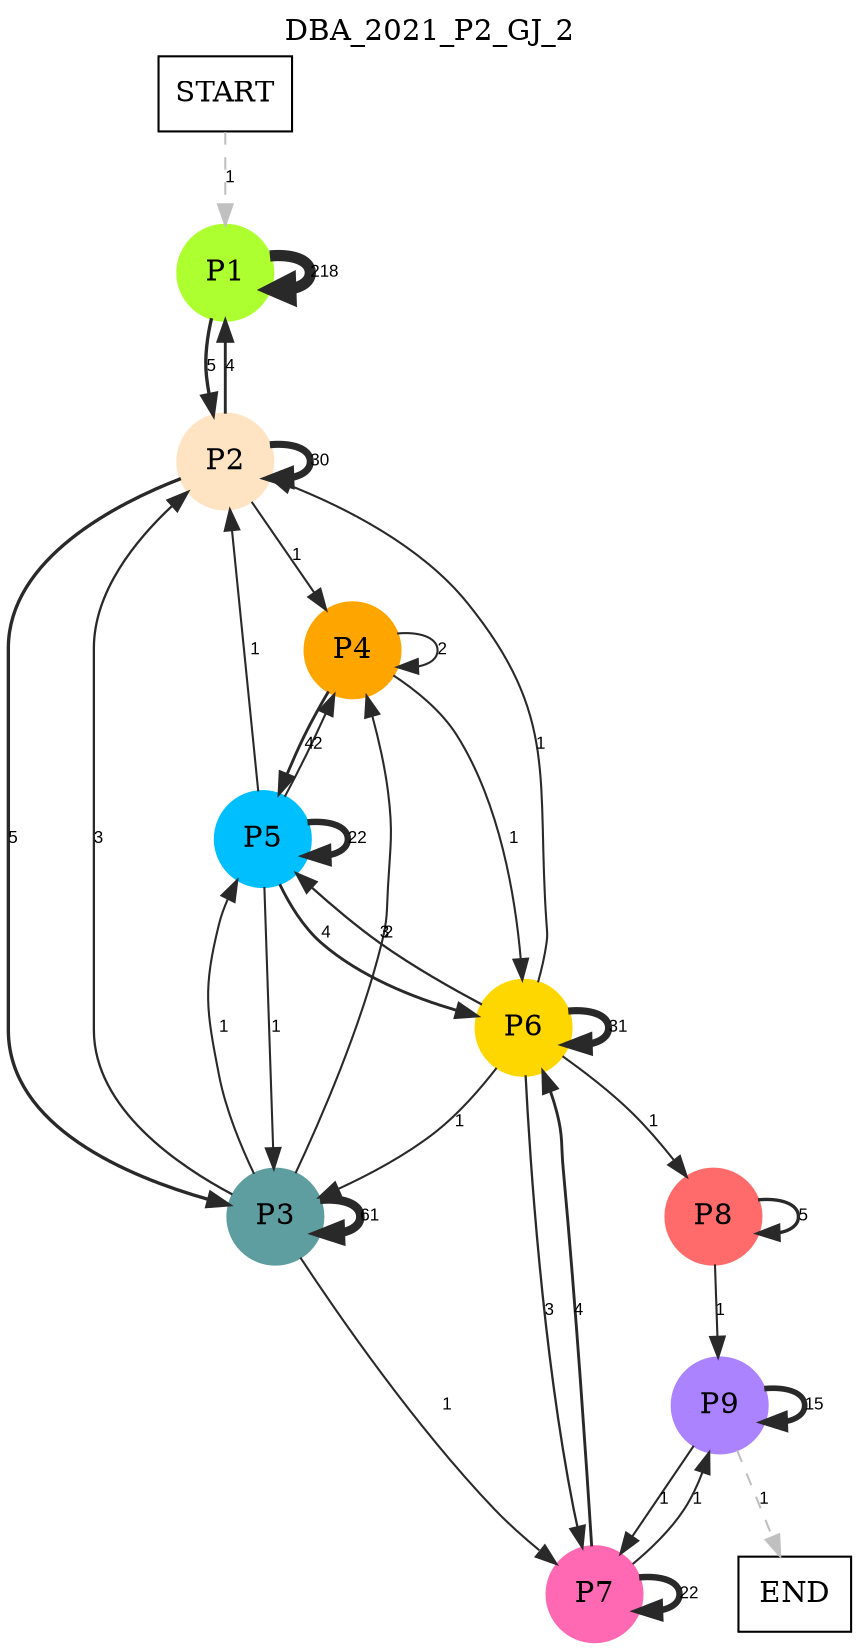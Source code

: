 digraph DBA_2021_P2_GJ_2 {
	labelloc="t";
	label=DBA_2021_P2_GJ_2;
	dpi = 150
	size="16,11!";
	margin = 0;
"START" [shape=box, fillcolor=white, style=filled, color=black]
"P1" [shape=circle, color=greenyellow, style=filled]
"P2" [shape=circle, color=bisque, style=filled]
"P3" [shape=circle, color=cadetblue, style=filled]
"P5" [shape=circle, color=deepskyblue, style=filled]
"P4" [shape=circle, color=orange, style=filled]
"P6" [shape=circle, color=gold, style=filled]
"P7" [shape=circle, color=hotpink, style=filled]
"P9" [shape=circle, color=mediumpurple1, style=filled]
"P8" [shape=circle, color=indianred1, style=filled]
"END" [shape=box, fillcolor=white, style=filled, color=black]
"START" -> "P1" [ style = dashed color=grey label ="1" labelfloat=false fontname="Arial" fontsize=8]

"P1" -> "P1" [ color=grey16 penwidth = "5.38449506278909"label ="218" labelfloat=false fontname="Arial" fontsize=8]

"P1" -> "P2" [ color=grey16 penwidth = "1.6094379124341"label ="5" labelfloat=false fontname="Arial" fontsize=8]

"P2" -> "P1" [ color=grey16 penwidth = "1.38629436111989"label ="4" labelfloat=false fontname="Arial" fontsize=8]

"P2" -> "P2" [ color=grey16 penwidth = "3.40119738166216"label ="30" labelfloat=false fontname="Arial" fontsize=8]

"P2" -> "P3" [ color=grey16 penwidth = "1.6094379124341"label ="5" labelfloat=false fontname="Arial" fontsize=8]

"P2" -> "P4" [ color=grey16 penwidth = "1"label ="1" labelfloat=false fontname="Arial" fontsize=8]

"P3" -> "P2" [ color=grey16 penwidth = "1.09861228866811"label ="3" labelfloat=false fontname="Arial" fontsize=8]

"P3" -> "P3" [ color=grey16 penwidth = "4.11087386417331"label ="61" labelfloat=false fontname="Arial" fontsize=8]

"P3" -> "P5" [ color=grey16 penwidth = "1"label ="1" labelfloat=false fontname="Arial" fontsize=8]

"P3" -> "P4" [ color=grey16 penwidth = "1"label ="2" labelfloat=false fontname="Arial" fontsize=8]

"P3" -> "P7" [ color=grey16 penwidth = "1"label ="1" labelfloat=false fontname="Arial" fontsize=8]

"P5" -> "P2" [ color=grey16 penwidth = "1"label ="1" labelfloat=false fontname="Arial" fontsize=8]

"P5" -> "P3" [ color=grey16 penwidth = "1"label ="1" labelfloat=false fontname="Arial" fontsize=8]

"P5" -> "P5" [ color=grey16 penwidth = "3.09104245335832"label ="22" labelfloat=false fontname="Arial" fontsize=8]

"P5" -> "P4" [ color=grey16 penwidth = "1"label ="2" labelfloat=false fontname="Arial" fontsize=8]

"P5" -> "P6" [ color=grey16 penwidth = "1.38629436111989"label ="4" labelfloat=false fontname="Arial" fontsize=8]

"P4" -> "P5" [ color=grey16 penwidth = "1.38629436111989"label ="4" labelfloat=false fontname="Arial" fontsize=8]

"P4" -> "P4" [ color=grey16 penwidth = "1"label ="2" labelfloat=false fontname="Arial" fontsize=8]

"P4" -> "P6" [ color=grey16 penwidth = "1"label ="1" labelfloat=false fontname="Arial" fontsize=8]

"P6" -> "P2" [ color=grey16 penwidth = "1"label ="1" labelfloat=false fontname="Arial" fontsize=8]

"P6" -> "P3" [ color=grey16 penwidth = "1"label ="1" labelfloat=false fontname="Arial" fontsize=8]

"P6" -> "P5" [ color=grey16 penwidth = "1.09861228866811"label ="3" labelfloat=false fontname="Arial" fontsize=8]

"P6" -> "P6" [ color=grey16 penwidth = "3.43398720448515"label ="31" labelfloat=false fontname="Arial" fontsize=8]

"P6" -> "P7" [ color=grey16 penwidth = "1.09861228866811"label ="3" labelfloat=false fontname="Arial" fontsize=8]

"P6" -> "P8" [ color=grey16 penwidth = "1"label ="1" labelfloat=false fontname="Arial" fontsize=8]

"P7" -> "P6" [ color=grey16 penwidth = "1.38629436111989"label ="4" labelfloat=false fontname="Arial" fontsize=8]

"P7" -> "P7" [ color=grey16 penwidth = "3.09104245335832"label ="22" labelfloat=false fontname="Arial" fontsize=8]

"P7" -> "P9" [ color=grey16 penwidth = "1"label ="1" labelfloat=false fontname="Arial" fontsize=8]

"P9" -> "P7" [ color=grey16 penwidth = "1"label ="1" labelfloat=false fontname="Arial" fontsize=8]

"P9" -> "P9" [ color=grey16 penwidth = "2.70805020110221"label ="15" labelfloat=false fontname="Arial" fontsize=8]

"P9" -> "END" [ style = dashed color=grey label ="1" labelfloat=false fontname="Arial" fontsize=8]

"P8" -> "P9" [ color=grey16 penwidth = "1"label ="1" labelfloat=false fontname="Arial" fontsize=8]

"P8" -> "P8" [ color=grey16 penwidth = "1.6094379124341"label ="5" labelfloat=false fontname="Arial" fontsize=8]

}
